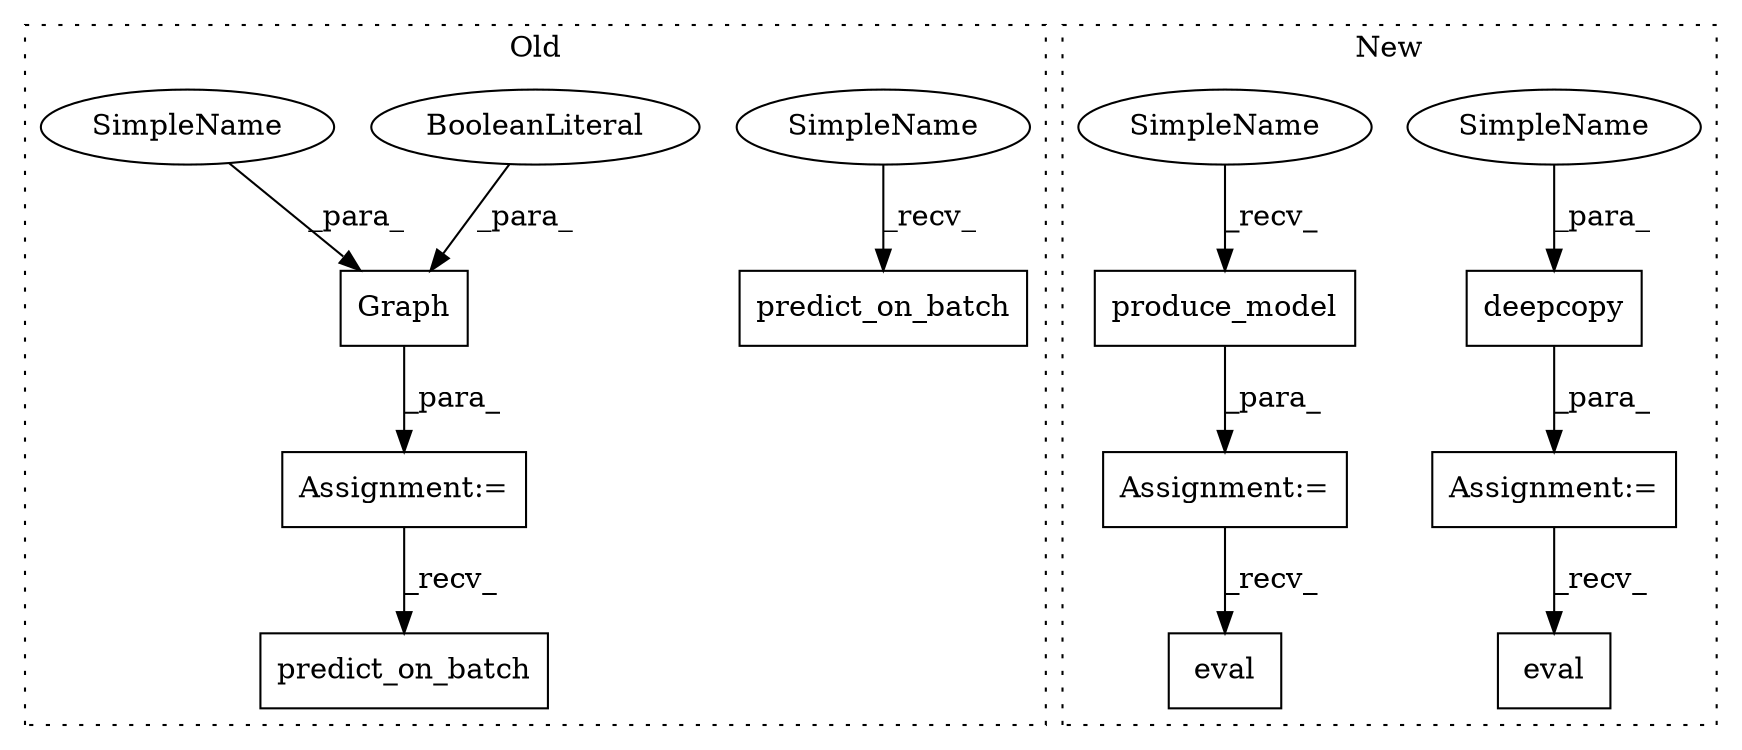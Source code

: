 digraph G {
subgraph cluster0 {
1 [label="Graph" a="32" s="2430,2446" l="6,1" shape="box"];
4 [label="BooleanLiteral" a="9" s="2442" l="4" shape="ellipse"];
5 [label="predict_on_batch" a="32" s="2629,2656" l="17,1" shape="box"];
8 [label="predict_on_batch" a="32" s="2567,2594" l="17,1" shape="box"];
9 [label="Assignment:=" a="7" s="2429" l="1" shape="box"];
14 [label="SimpleName" a="42" s="2561" l="5" shape="ellipse"];
15 [label="SimpleName" a="42" s="2436" l="5" shape="ellipse"];
label = "Old";
style="dotted";
}
subgraph cluster1 {
2 [label="produce_model" a="32" s="2466" l="15" shape="box"];
3 [label="eval" a="32" s="2634" l="6" shape="box"];
6 [label="deepcopy" a="32" s="2493,2507" l="9,1" shape="box"];
7 [label="eval" a="32" s="2656" l="6" shape="box"];
10 [label="Assignment:=" a="7" s="2459" l="1" shape="box"];
11 [label="Assignment:=" a="7" s="2492" l="1" shape="box"];
12 [label="SimpleName" a="42" s="2502" l="5" shape="ellipse"];
13 [label="SimpleName" a="42" s="2460" l="5" shape="ellipse"];
label = "New";
style="dotted";
}
1 -> 9 [label="_para_"];
2 -> 10 [label="_para_"];
4 -> 1 [label="_para_"];
6 -> 11 [label="_para_"];
9 -> 5 [label="_recv_"];
10 -> 3 [label="_recv_"];
11 -> 7 [label="_recv_"];
12 -> 6 [label="_para_"];
13 -> 2 [label="_recv_"];
14 -> 8 [label="_recv_"];
15 -> 1 [label="_para_"];
}